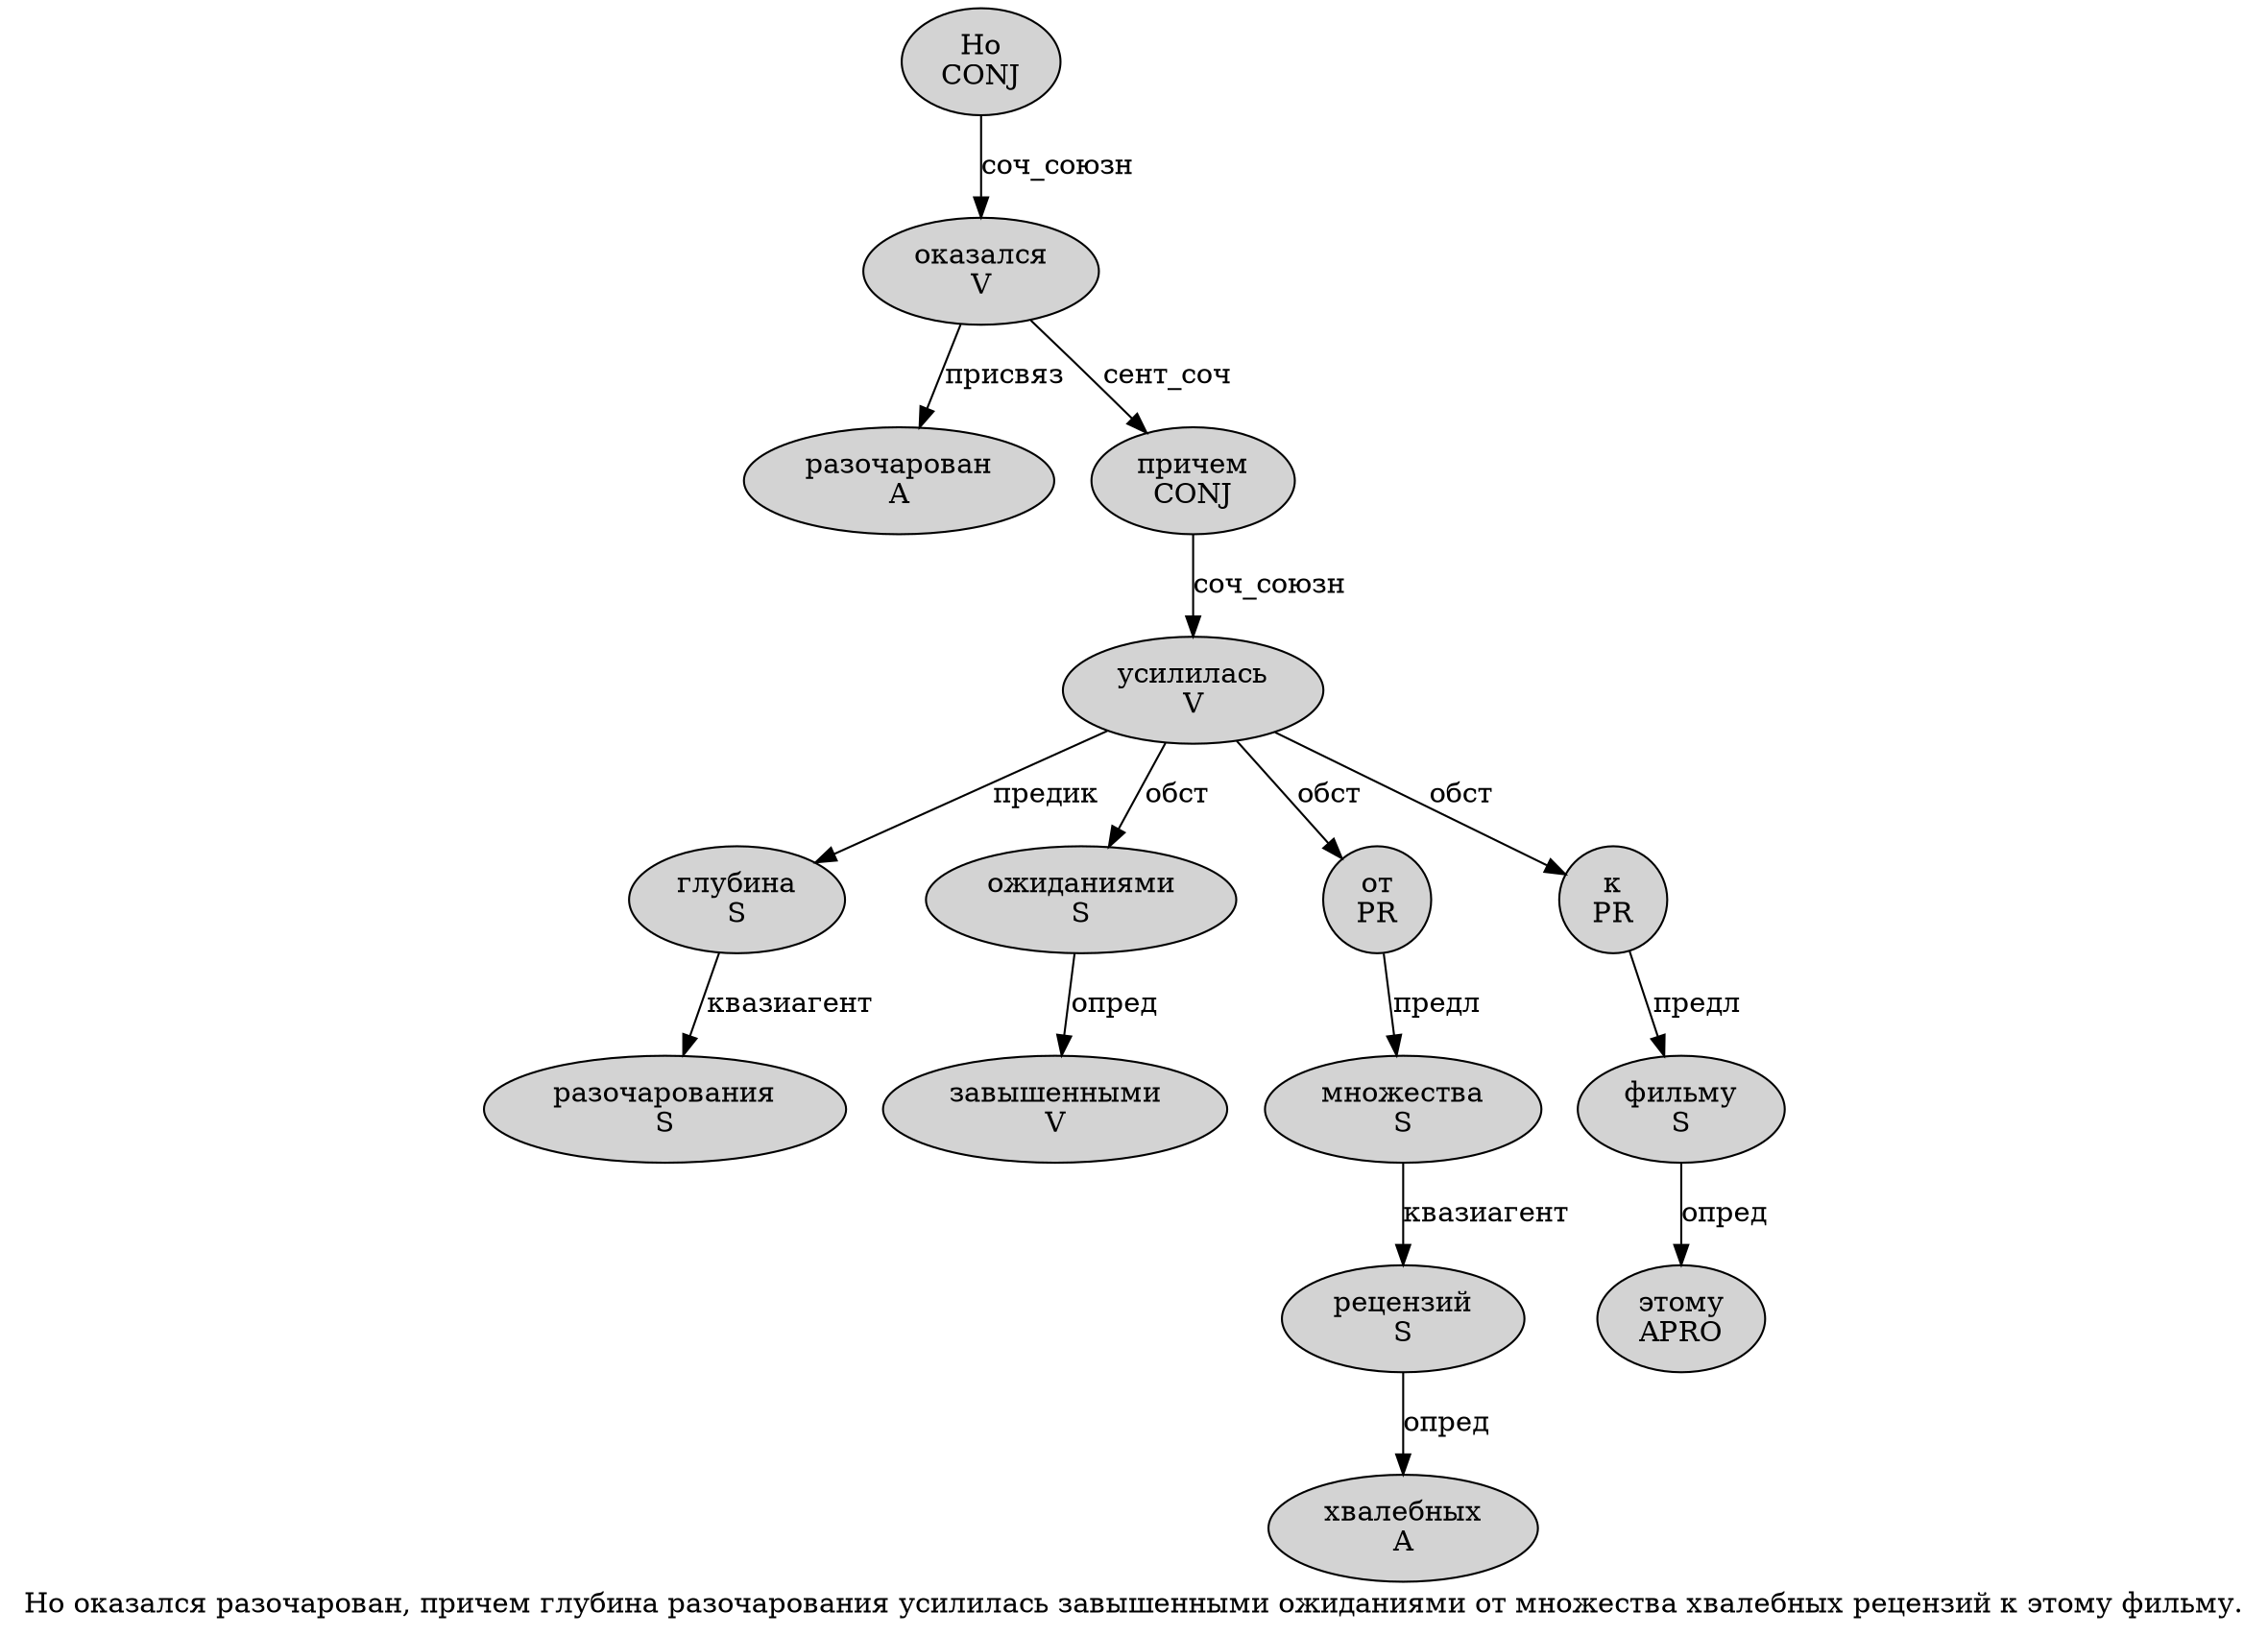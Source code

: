 digraph SENTENCE_2477 {
	graph [label="Но оказался разочарован, причем глубина разочарования усилилась завышенными ожиданиями от множества хвалебных рецензий к этому фильму."]
	node [style=filled]
		0 [label="Но
CONJ" color="" fillcolor=lightgray penwidth=1 shape=ellipse]
		1 [label="оказался
V" color="" fillcolor=lightgray penwidth=1 shape=ellipse]
		2 [label="разочарован
A" color="" fillcolor=lightgray penwidth=1 shape=ellipse]
		4 [label="причем
CONJ" color="" fillcolor=lightgray penwidth=1 shape=ellipse]
		5 [label="глубина
S" color="" fillcolor=lightgray penwidth=1 shape=ellipse]
		6 [label="разочарования
S" color="" fillcolor=lightgray penwidth=1 shape=ellipse]
		7 [label="усилилась
V" color="" fillcolor=lightgray penwidth=1 shape=ellipse]
		8 [label="завышенными
V" color="" fillcolor=lightgray penwidth=1 shape=ellipse]
		9 [label="ожиданиями
S" color="" fillcolor=lightgray penwidth=1 shape=ellipse]
		10 [label="от
PR" color="" fillcolor=lightgray penwidth=1 shape=ellipse]
		11 [label="множества
S" color="" fillcolor=lightgray penwidth=1 shape=ellipse]
		12 [label="хвалебных
A" color="" fillcolor=lightgray penwidth=1 shape=ellipse]
		13 [label="рецензий
S" color="" fillcolor=lightgray penwidth=1 shape=ellipse]
		14 [label="к
PR" color="" fillcolor=lightgray penwidth=1 shape=ellipse]
		15 [label="этому
APRO" color="" fillcolor=lightgray penwidth=1 shape=ellipse]
		16 [label="фильму
S" color="" fillcolor=lightgray penwidth=1 shape=ellipse]
			1 -> 2 [label="присвяз"]
			1 -> 4 [label="сент_соч"]
			13 -> 12 [label="опред"]
			11 -> 13 [label="квазиагент"]
			5 -> 6 [label="квазиагент"]
			7 -> 5 [label="предик"]
			7 -> 9 [label="обст"]
			7 -> 10 [label="обст"]
			7 -> 14 [label="обст"]
			0 -> 1 [label="соч_союзн"]
			4 -> 7 [label="соч_союзн"]
			9 -> 8 [label="опред"]
			16 -> 15 [label="опред"]
			10 -> 11 [label="предл"]
			14 -> 16 [label="предл"]
}
